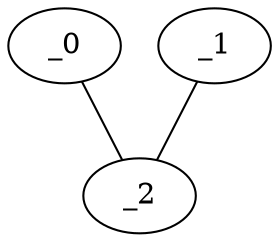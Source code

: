 graph XP1_0113 {
	_0	 [x="2.52308",
		y="2.96662"];
	_2	 [x="2.3847",
		y="0.110265"];
	_0 -- _2;
	_1	 [x="0.524492",
		y="3.256"];
	_1 -- _2;
}
